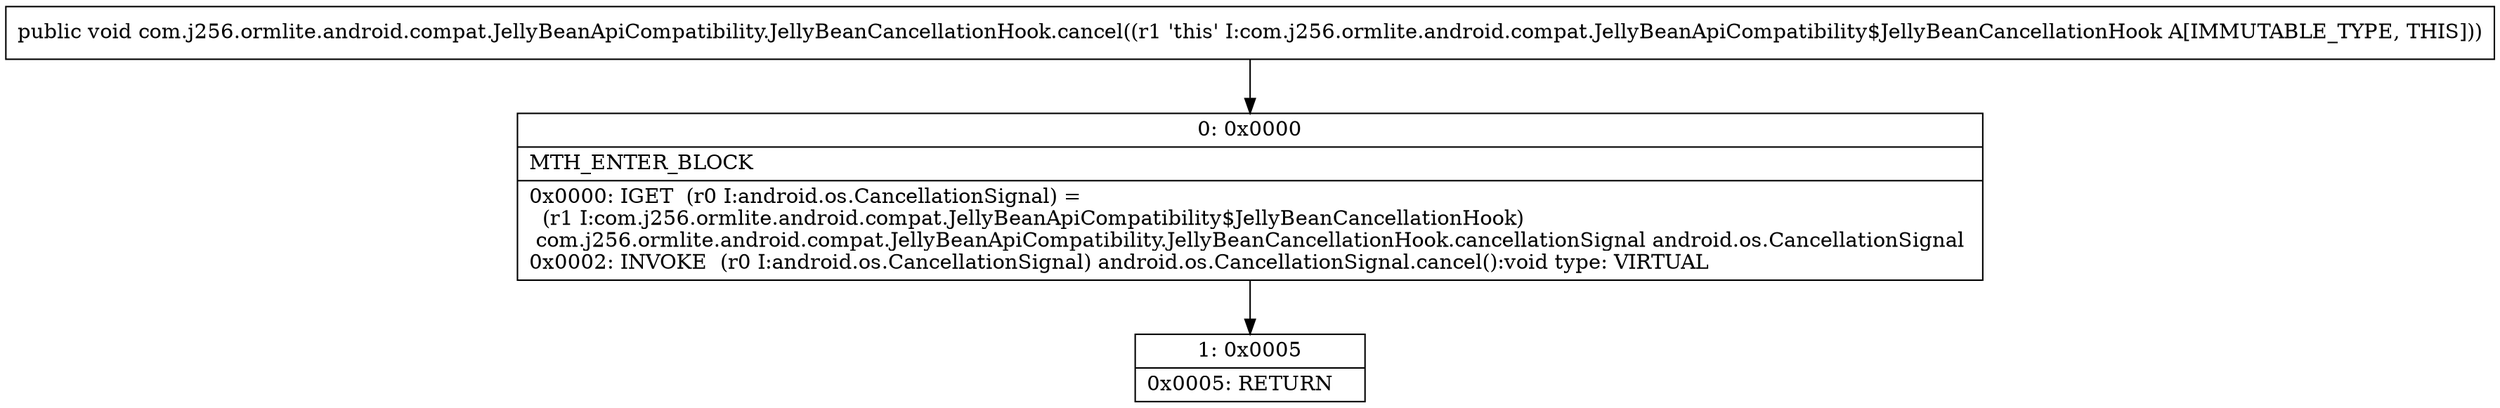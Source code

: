 digraph "CFG forcom.j256.ormlite.android.compat.JellyBeanApiCompatibility.JellyBeanCancellationHook.cancel()V" {
Node_0 [shape=record,label="{0\:\ 0x0000|MTH_ENTER_BLOCK\l|0x0000: IGET  (r0 I:android.os.CancellationSignal) = \l  (r1 I:com.j256.ormlite.android.compat.JellyBeanApiCompatibility$JellyBeanCancellationHook)\l com.j256.ormlite.android.compat.JellyBeanApiCompatibility.JellyBeanCancellationHook.cancellationSignal android.os.CancellationSignal \l0x0002: INVOKE  (r0 I:android.os.CancellationSignal) android.os.CancellationSignal.cancel():void type: VIRTUAL \l}"];
Node_1 [shape=record,label="{1\:\ 0x0005|0x0005: RETURN   \l}"];
MethodNode[shape=record,label="{public void com.j256.ormlite.android.compat.JellyBeanApiCompatibility.JellyBeanCancellationHook.cancel((r1 'this' I:com.j256.ormlite.android.compat.JellyBeanApiCompatibility$JellyBeanCancellationHook A[IMMUTABLE_TYPE, THIS])) }"];
MethodNode -> Node_0;
Node_0 -> Node_1;
}

